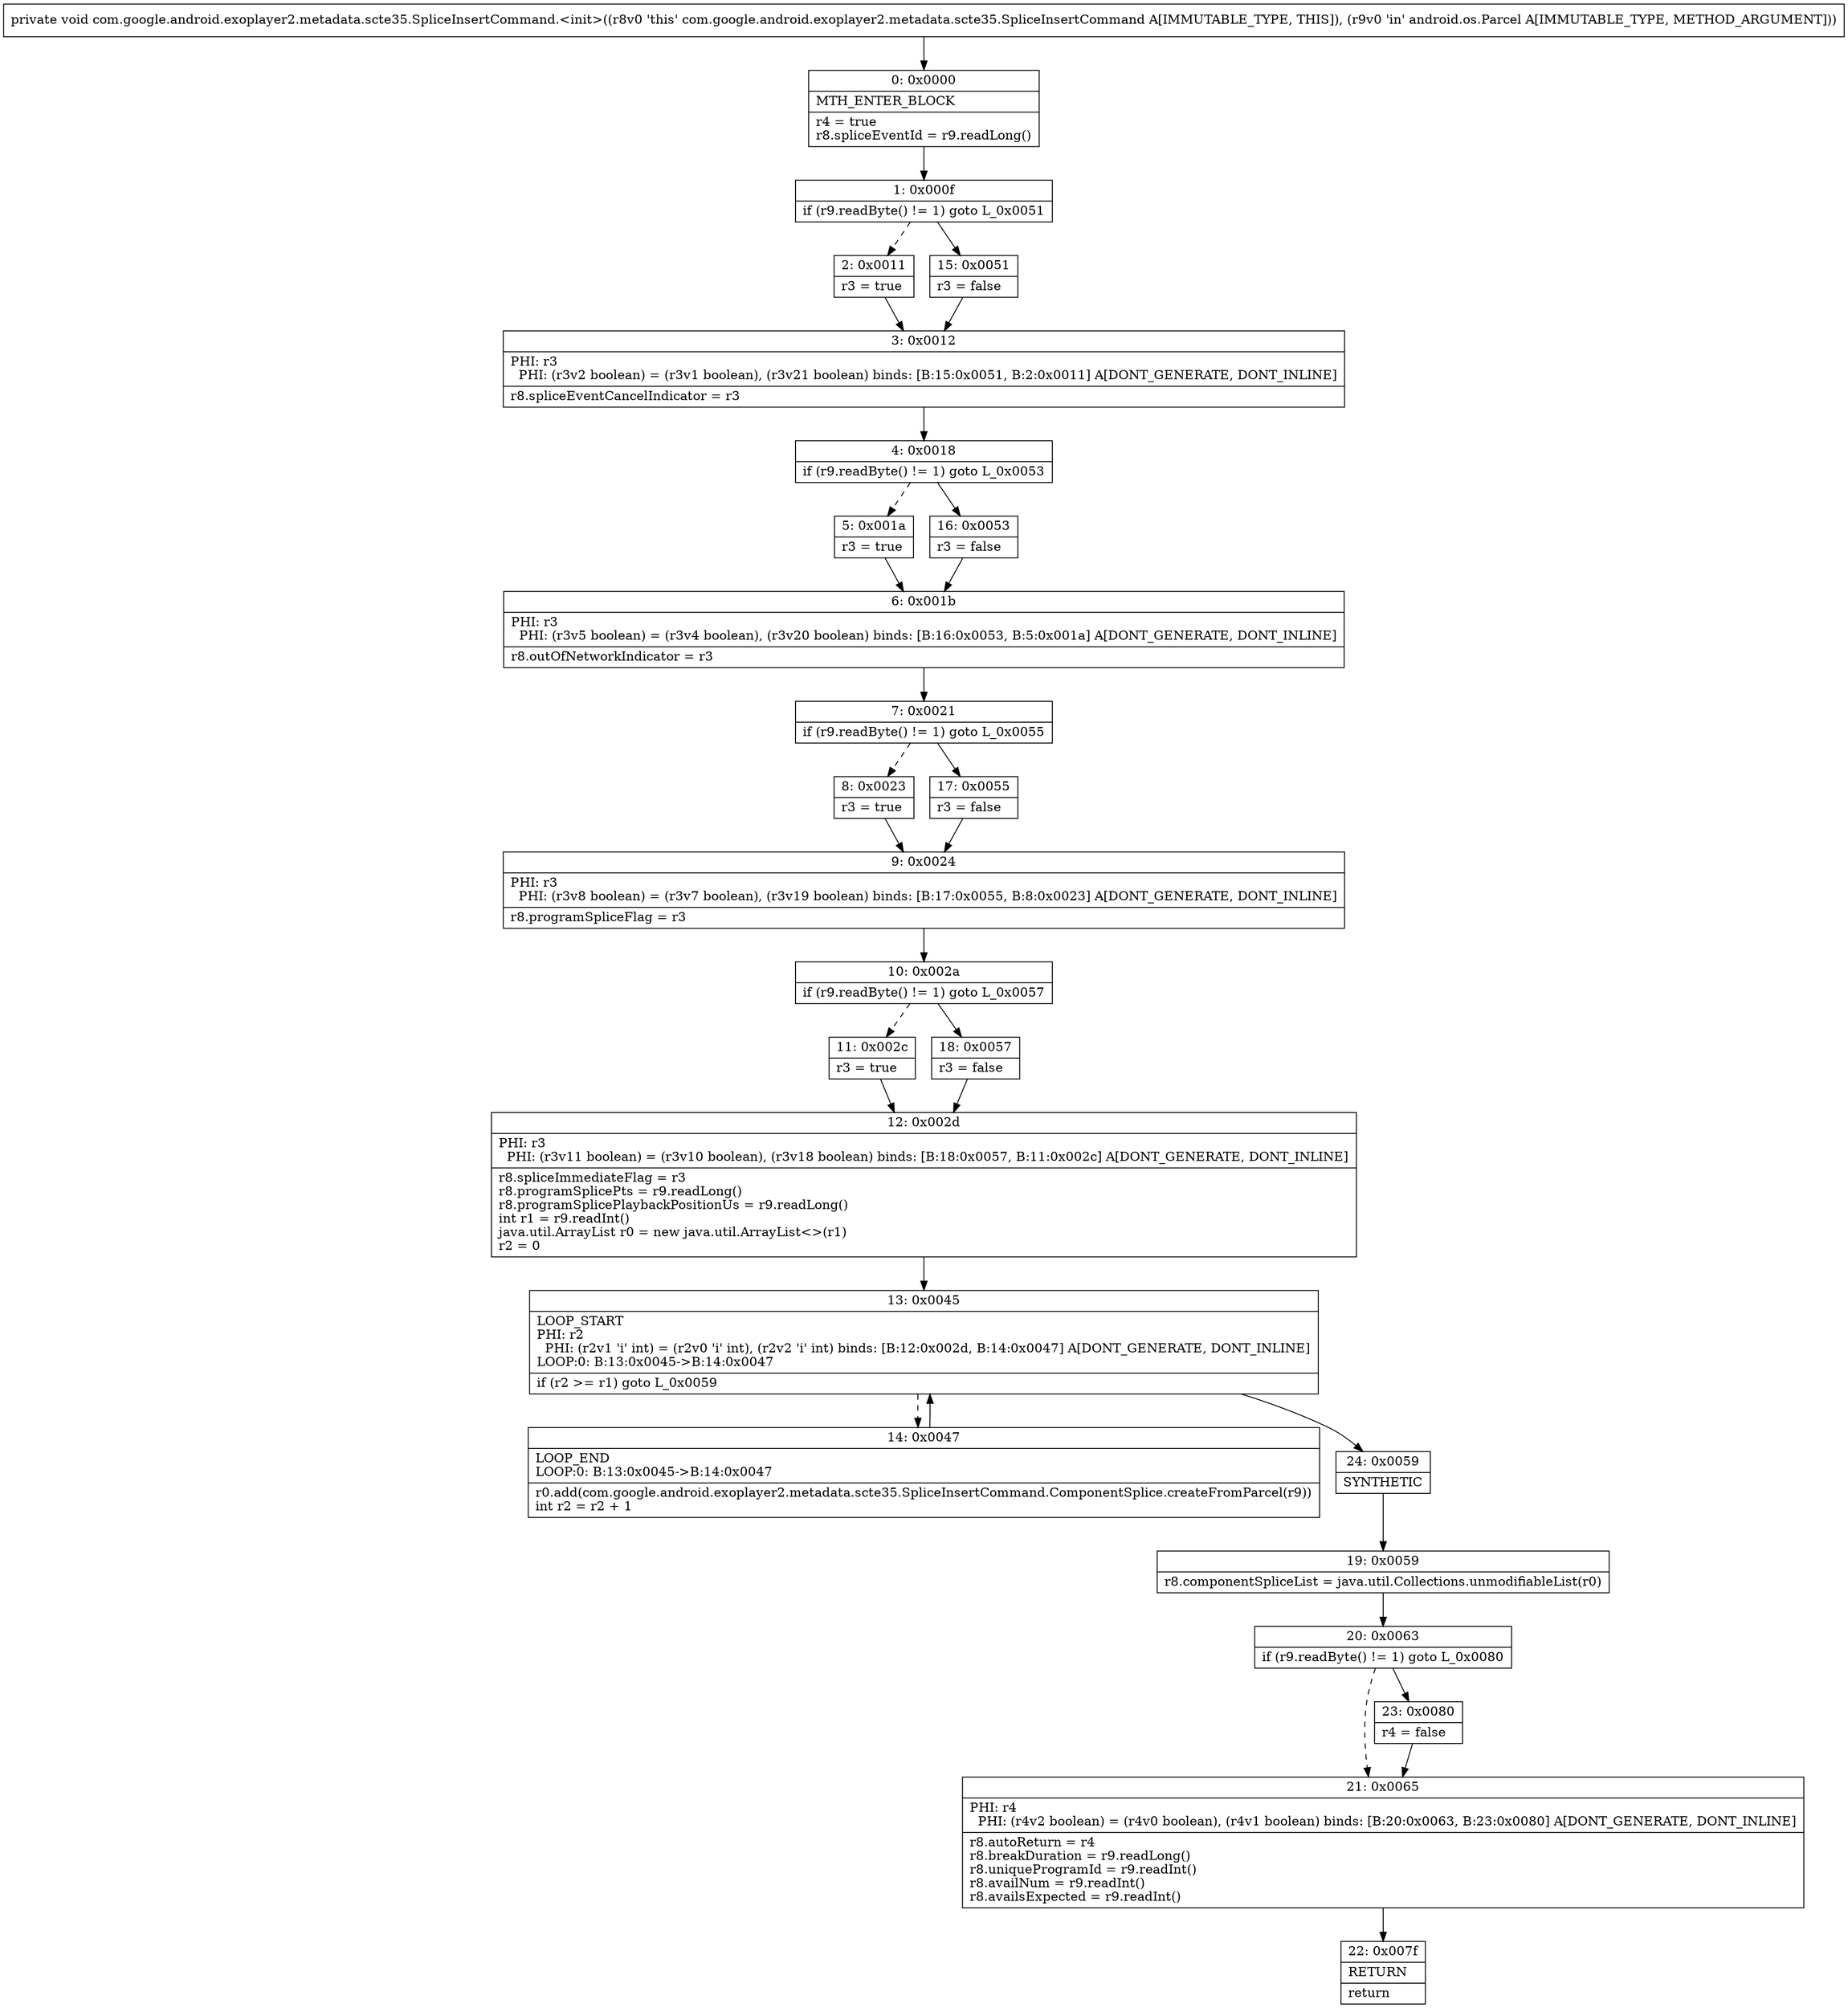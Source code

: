 digraph "CFG forcom.google.android.exoplayer2.metadata.scte35.SpliceInsertCommand.\<init\>(Landroid\/os\/Parcel;)V" {
Node_0 [shape=record,label="{0\:\ 0x0000|MTH_ENTER_BLOCK\l|r4 = true\lr8.spliceEventId = r9.readLong()\l}"];
Node_1 [shape=record,label="{1\:\ 0x000f|if (r9.readByte() != 1) goto L_0x0051\l}"];
Node_2 [shape=record,label="{2\:\ 0x0011|r3 = true\l}"];
Node_3 [shape=record,label="{3\:\ 0x0012|PHI: r3 \l  PHI: (r3v2 boolean) = (r3v1 boolean), (r3v21 boolean) binds: [B:15:0x0051, B:2:0x0011] A[DONT_GENERATE, DONT_INLINE]\l|r8.spliceEventCancelIndicator = r3\l}"];
Node_4 [shape=record,label="{4\:\ 0x0018|if (r9.readByte() != 1) goto L_0x0053\l}"];
Node_5 [shape=record,label="{5\:\ 0x001a|r3 = true\l}"];
Node_6 [shape=record,label="{6\:\ 0x001b|PHI: r3 \l  PHI: (r3v5 boolean) = (r3v4 boolean), (r3v20 boolean) binds: [B:16:0x0053, B:5:0x001a] A[DONT_GENERATE, DONT_INLINE]\l|r8.outOfNetworkIndicator = r3\l}"];
Node_7 [shape=record,label="{7\:\ 0x0021|if (r9.readByte() != 1) goto L_0x0055\l}"];
Node_8 [shape=record,label="{8\:\ 0x0023|r3 = true\l}"];
Node_9 [shape=record,label="{9\:\ 0x0024|PHI: r3 \l  PHI: (r3v8 boolean) = (r3v7 boolean), (r3v19 boolean) binds: [B:17:0x0055, B:8:0x0023] A[DONT_GENERATE, DONT_INLINE]\l|r8.programSpliceFlag = r3\l}"];
Node_10 [shape=record,label="{10\:\ 0x002a|if (r9.readByte() != 1) goto L_0x0057\l}"];
Node_11 [shape=record,label="{11\:\ 0x002c|r3 = true\l}"];
Node_12 [shape=record,label="{12\:\ 0x002d|PHI: r3 \l  PHI: (r3v11 boolean) = (r3v10 boolean), (r3v18 boolean) binds: [B:18:0x0057, B:11:0x002c] A[DONT_GENERATE, DONT_INLINE]\l|r8.spliceImmediateFlag = r3\lr8.programSplicePts = r9.readLong()\lr8.programSplicePlaybackPositionUs = r9.readLong()\lint r1 = r9.readInt()\ljava.util.ArrayList r0 = new java.util.ArrayList\<\>(r1)\lr2 = 0\l}"];
Node_13 [shape=record,label="{13\:\ 0x0045|LOOP_START\lPHI: r2 \l  PHI: (r2v1 'i' int) = (r2v0 'i' int), (r2v2 'i' int) binds: [B:12:0x002d, B:14:0x0047] A[DONT_GENERATE, DONT_INLINE]\lLOOP:0: B:13:0x0045\-\>B:14:0x0047\l|if (r2 \>= r1) goto L_0x0059\l}"];
Node_14 [shape=record,label="{14\:\ 0x0047|LOOP_END\lLOOP:0: B:13:0x0045\-\>B:14:0x0047\l|r0.add(com.google.android.exoplayer2.metadata.scte35.SpliceInsertCommand.ComponentSplice.createFromParcel(r9))\lint r2 = r2 + 1\l}"];
Node_15 [shape=record,label="{15\:\ 0x0051|r3 = false\l}"];
Node_16 [shape=record,label="{16\:\ 0x0053|r3 = false\l}"];
Node_17 [shape=record,label="{17\:\ 0x0055|r3 = false\l}"];
Node_18 [shape=record,label="{18\:\ 0x0057|r3 = false\l}"];
Node_19 [shape=record,label="{19\:\ 0x0059|r8.componentSpliceList = java.util.Collections.unmodifiableList(r0)\l}"];
Node_20 [shape=record,label="{20\:\ 0x0063|if (r9.readByte() != 1) goto L_0x0080\l}"];
Node_21 [shape=record,label="{21\:\ 0x0065|PHI: r4 \l  PHI: (r4v2 boolean) = (r4v0 boolean), (r4v1 boolean) binds: [B:20:0x0063, B:23:0x0080] A[DONT_GENERATE, DONT_INLINE]\l|r8.autoReturn = r4\lr8.breakDuration = r9.readLong()\lr8.uniqueProgramId = r9.readInt()\lr8.availNum = r9.readInt()\lr8.availsExpected = r9.readInt()\l}"];
Node_22 [shape=record,label="{22\:\ 0x007f|RETURN\l|return\l}"];
Node_23 [shape=record,label="{23\:\ 0x0080|r4 = false\l}"];
Node_24 [shape=record,label="{24\:\ 0x0059|SYNTHETIC\l}"];
MethodNode[shape=record,label="{private void com.google.android.exoplayer2.metadata.scte35.SpliceInsertCommand.\<init\>((r8v0 'this' com.google.android.exoplayer2.metadata.scte35.SpliceInsertCommand A[IMMUTABLE_TYPE, THIS]), (r9v0 'in' android.os.Parcel A[IMMUTABLE_TYPE, METHOD_ARGUMENT])) }"];
MethodNode -> Node_0;
Node_0 -> Node_1;
Node_1 -> Node_2[style=dashed];
Node_1 -> Node_15;
Node_2 -> Node_3;
Node_3 -> Node_4;
Node_4 -> Node_5[style=dashed];
Node_4 -> Node_16;
Node_5 -> Node_6;
Node_6 -> Node_7;
Node_7 -> Node_8[style=dashed];
Node_7 -> Node_17;
Node_8 -> Node_9;
Node_9 -> Node_10;
Node_10 -> Node_11[style=dashed];
Node_10 -> Node_18;
Node_11 -> Node_12;
Node_12 -> Node_13;
Node_13 -> Node_14[style=dashed];
Node_13 -> Node_24;
Node_14 -> Node_13;
Node_15 -> Node_3;
Node_16 -> Node_6;
Node_17 -> Node_9;
Node_18 -> Node_12;
Node_19 -> Node_20;
Node_20 -> Node_21[style=dashed];
Node_20 -> Node_23;
Node_21 -> Node_22;
Node_23 -> Node_21;
Node_24 -> Node_19;
}

